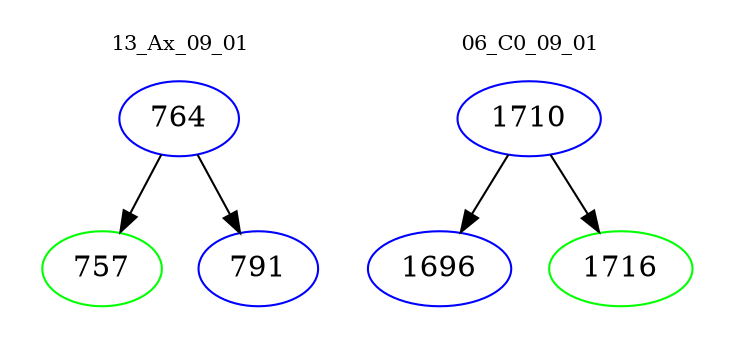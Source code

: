digraph{
subgraph cluster_0 {
color = white
label = "13_Ax_09_01";
fontsize=10;
T0_764 [label="764", color="blue"]
T0_764 -> T0_757 [color="black"]
T0_757 [label="757", color="green"]
T0_764 -> T0_791 [color="black"]
T0_791 [label="791", color="blue"]
}
subgraph cluster_1 {
color = white
label = "06_C0_09_01";
fontsize=10;
T1_1710 [label="1710", color="blue"]
T1_1710 -> T1_1696 [color="black"]
T1_1696 [label="1696", color="blue"]
T1_1710 -> T1_1716 [color="black"]
T1_1716 [label="1716", color="green"]
}
}

